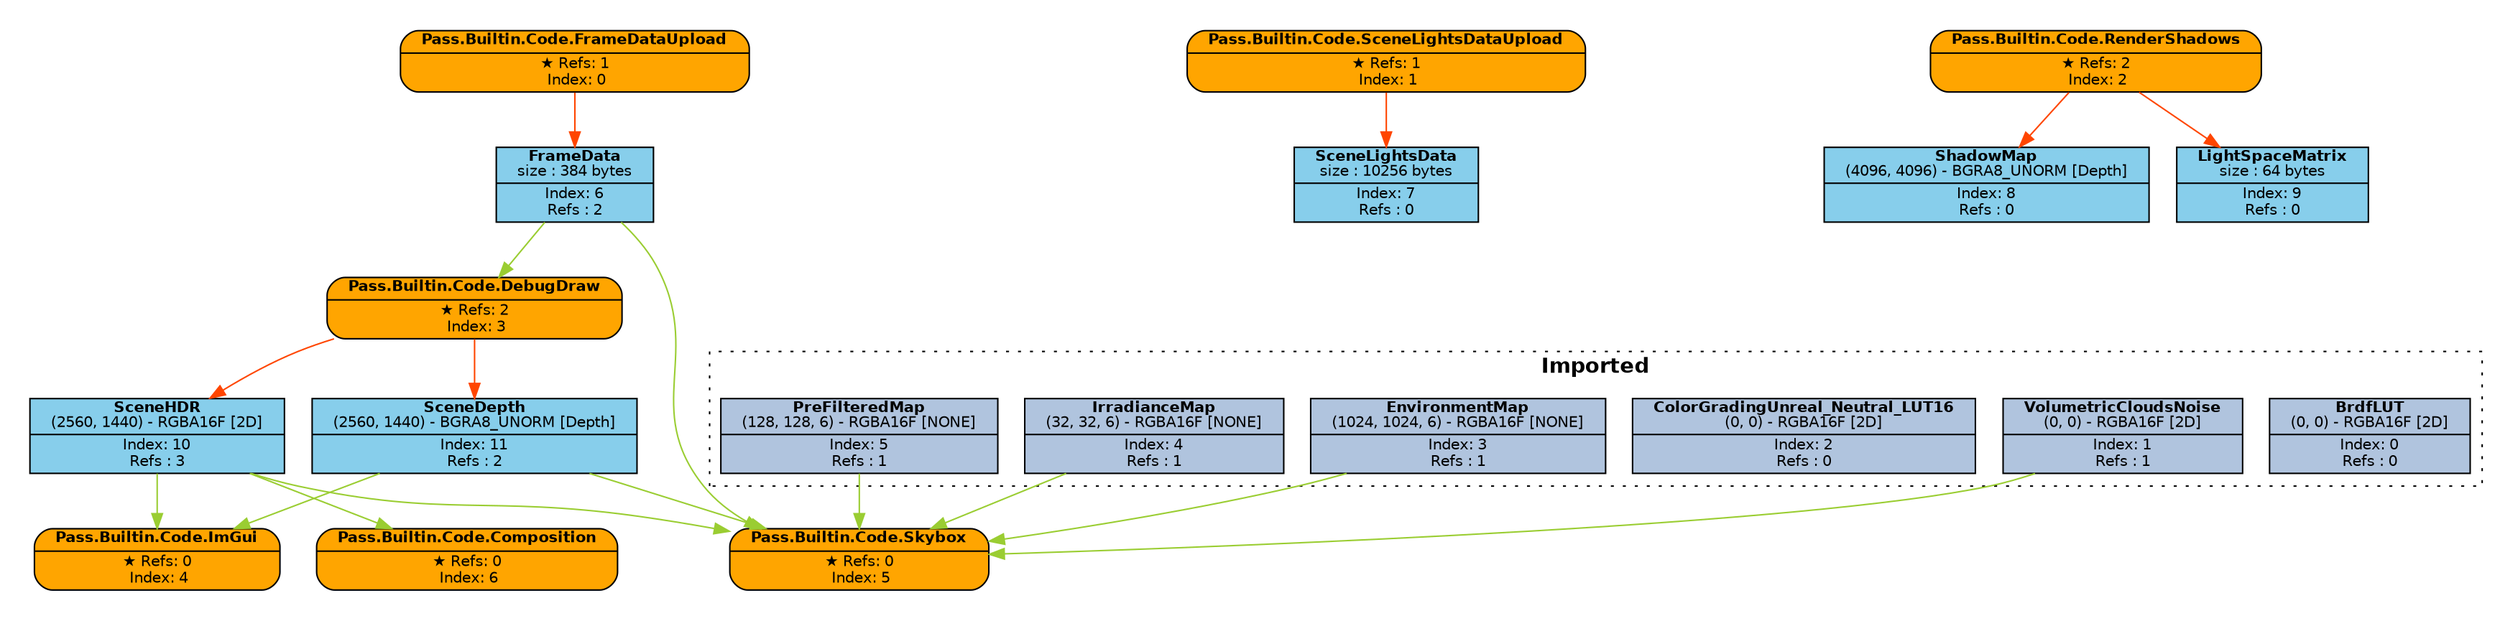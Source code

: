 digraph FrameGraph {
graph [style=invis, rankdir="TB" ordering=out, splines=spline]
node [shape=record, fontname="helvetica", fontsize=10, margin="0.2,0.03"]

P0 [label=<{ {<B>Pass.Builtin.Code.FrameDataUpload</B>} | {&#x2605; Refs: 1<BR/> Index: 0} }> style="rounded,filled", fillcolor=orange]
P1 [label=<{ {<B>Pass.Builtin.Code.SceneLightsDataUpload</B>} | {&#x2605; Refs: 1<BR/> Index: 1} }> style="rounded,filled", fillcolor=orange]
P2 [label=<{ {<B>Pass.Builtin.Code.RenderShadows</B>} | {&#x2605; Refs: 2<BR/> Index: 2} }> style="rounded,filled", fillcolor=orange]
P3 [label=<{ {<B>Pass.Builtin.Code.DebugDraw</B>} | {&#x2605; Refs: 2<BR/> Index: 3} }> style="rounded,filled", fillcolor=orange]
P4 [label=<{ {<B>Pass.Builtin.Code.ImGui</B>} | {&#x2605; Refs: 0<BR/> Index: 4} }> style="rounded,filled", fillcolor=orange]
P5 [label=<{ {<B>Pass.Builtin.Code.Skybox</B>} | {&#x2605; Refs: 0<BR/> Index: 5} }> style="rounded,filled", fillcolor=orange]
P6 [label=<{ {<B>Pass.Builtin.Code.Composition</B>} | {&#x2605; Refs: 0<BR/> Index: 6} }> style="rounded,filled", fillcolor=orange]

R0_1 [label=<{ {<B>BrdfLUT</B><BR/>(0, 0) - RGBA16F [2D]} | {Index: 0<BR/>Refs : 0} }> style=filled, fillcolor=lightsteelblue]
R1_1 [label=<{ {<B>VolumetricCloudsNoise</B><BR/>(0, 0) - RGBA16F [2D]} | {Index: 1<BR/>Refs : 1} }> style=filled, fillcolor=lightsteelblue]
R2_1 [label=<{ {<B>ColorGradingUnreal_Neutral_LUT16</B><BR/>(0, 0) - RGBA16F [2D]} | {Index: 2<BR/>Refs : 0} }> style=filled, fillcolor=lightsteelblue]
R3_1 [label=<{ {<B>EnvironmentMap</B><BR/>(1024, 1024, 6) - RGBA16F [NONE]} | {Index: 3<BR/>Refs : 1} }> style=filled, fillcolor=lightsteelblue]
R4_1 [label=<{ {<B>IrradianceMap</B><BR/>(32, 32, 6) - RGBA16F [NONE]} | {Index: 4<BR/>Refs : 1} }> style=filled, fillcolor=lightsteelblue]
R5_1 [label=<{ {<B>PreFilteredMap</B><BR/>(128, 128, 6) - RGBA16F [NONE]} | {Index: 5<BR/>Refs : 1} }> style=filled, fillcolor=lightsteelblue]
R6_1 [label=<{ {<B>FrameData</B><BR/>size : 384 bytes} | {Index: 6<BR/>Refs : 2} }> style=filled, fillcolor=skyblue]
R7_1 [label=<{ {<B>SceneLightsData</B><BR/>size : 10256 bytes} | {Index: 7<BR/>Refs : 0} }> style=filled, fillcolor=skyblue]
R8_1 [label=<{ {<B>ShadowMap</B><BR/>(4096, 4096) - BGRA8_UNORM [Depth]} | {Index: 8<BR/>Refs : 0} }> style=filled, fillcolor=skyblue]
R9_1 [label=<{ {<B>LightSpaceMatrix</B><BR/>size : 64 bytes} | {Index: 9<BR/>Refs : 0} }> style=filled, fillcolor=skyblue]
R10_1 [label=<{ {<B>SceneHDR</B><BR/>(2560, 1440) - RGBA16F [2D]} | {Index: 10<BR/>Refs : 3} }> style=filled, fillcolor=skyblue]
R11_1 [label=<{ {<B>SceneDepth</B><BR/>(2560, 1440) - BGRA8_UNORM [Depth]} | {Index: 11<BR/>Refs : 2} }> style=filled, fillcolor=skyblue]

P0 -> { R6_1 } [color=orangered]
P1 -> { R7_1 } [color=orangered]
P2 -> { R8_1 R9_1 } [color=orangered]
P3 -> { R10_1 R11_1 } [color=orangered]
P4 -> { } [color=orangered]
P5 -> { } [color=orangered]
P6 -> { } [color=orangered]

R0_1 -> { } [color=olivedrab3]
R1_1 -> { P5 } [color=olivedrab3]
R2_1 -> { } [color=olivedrab3]
R3_1 -> { P5 } [color=olivedrab3]
R4_1 -> { P5 } [color=olivedrab3]
R5_1 -> { P5 } [color=olivedrab3]
R6_1 -> { P3 P5 } [color=olivedrab3]
R7_1 -> { } [color=olivedrab3]
R8_1 -> { } [color=olivedrab3]
R9_1 -> { } [color=olivedrab3]
R10_1 -> { P4 P5 P6 } [color=olivedrab3]
R11_1 -> { P4 P5 } [color=olivedrab3]

subgraph cluster_0 {
P0 R6_1 
}
subgraph cluster_1 {
P1 R7_1 
}
subgraph cluster_2 {
P2 R8_1 R9_1 
}
subgraph cluster_3 {
P3 R10_1 R11_1 
}
subgraph cluster_4 {
P4 
}
subgraph cluster_5 {
P5 
}
subgraph cluster_6 {
P6 
}

subgraph cluster_imported_resources {
graph [style=dotted, fontname="helvetica", label=< <B>Imported</B> >]
R0_1 R1_1 R2_1 R3_1 R4_1 R5_1 
}

}